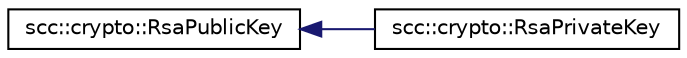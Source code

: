 digraph "Graphical Class Hierarchy"
{
 // LATEX_PDF_SIZE
  edge [fontname="Helvetica",fontsize="10",labelfontname="Helvetica",labelfontsize="10"];
  node [fontname="Helvetica",fontsize="10",shape=record];
  rankdir="LR";
  Node0 [label="scc::crypto::RsaPublicKey",height=0.2,width=0.4,color="black", fillcolor="white", style="filled",URL="$d4/df1/classscc_1_1crypto_1_1RsaPublicKey.html",tooltip="RSA Public Key."];
  Node0 -> Node1 [dir="back",color="midnightblue",fontsize="10",style="solid",fontname="Helvetica"];
  Node1 [label="scc::crypto::RsaPrivateKey",height=0.2,width=0.4,color="black", fillcolor="white", style="filled",URL="$db/dc4/classscc_1_1crypto_1_1RsaPrivateKey.html",tooltip="RSA Private Key."];
}
